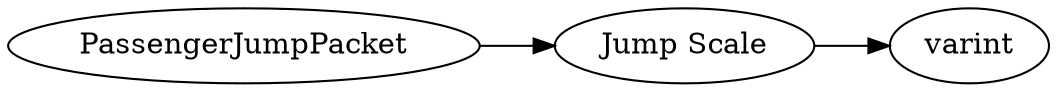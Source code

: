 digraph "PassengerJumpPacket" {
rankdir = LR
0
0 -> 1
1 -> 2

0 [label="PassengerJumpPacket",comment="name: \"PassengerJumpPacket\", typeName: \"\", id: 0, branchId: 20, recurseId: -1, attributes: 0, notes: \"\""];
1 [label="Jump Scale",comment="name: \"Jump Scale\", typeName: \"\", id: 1, branchId: 0, recurseId: -1, attributes: 0, notes: \"\""];
2 [label="varint",comment="name: \"varint\", typeName: \"\", id: 2, branchId: 0, recurseId: -1, attributes: 512, notes: \"\""];
{ rank = max;2}

}
